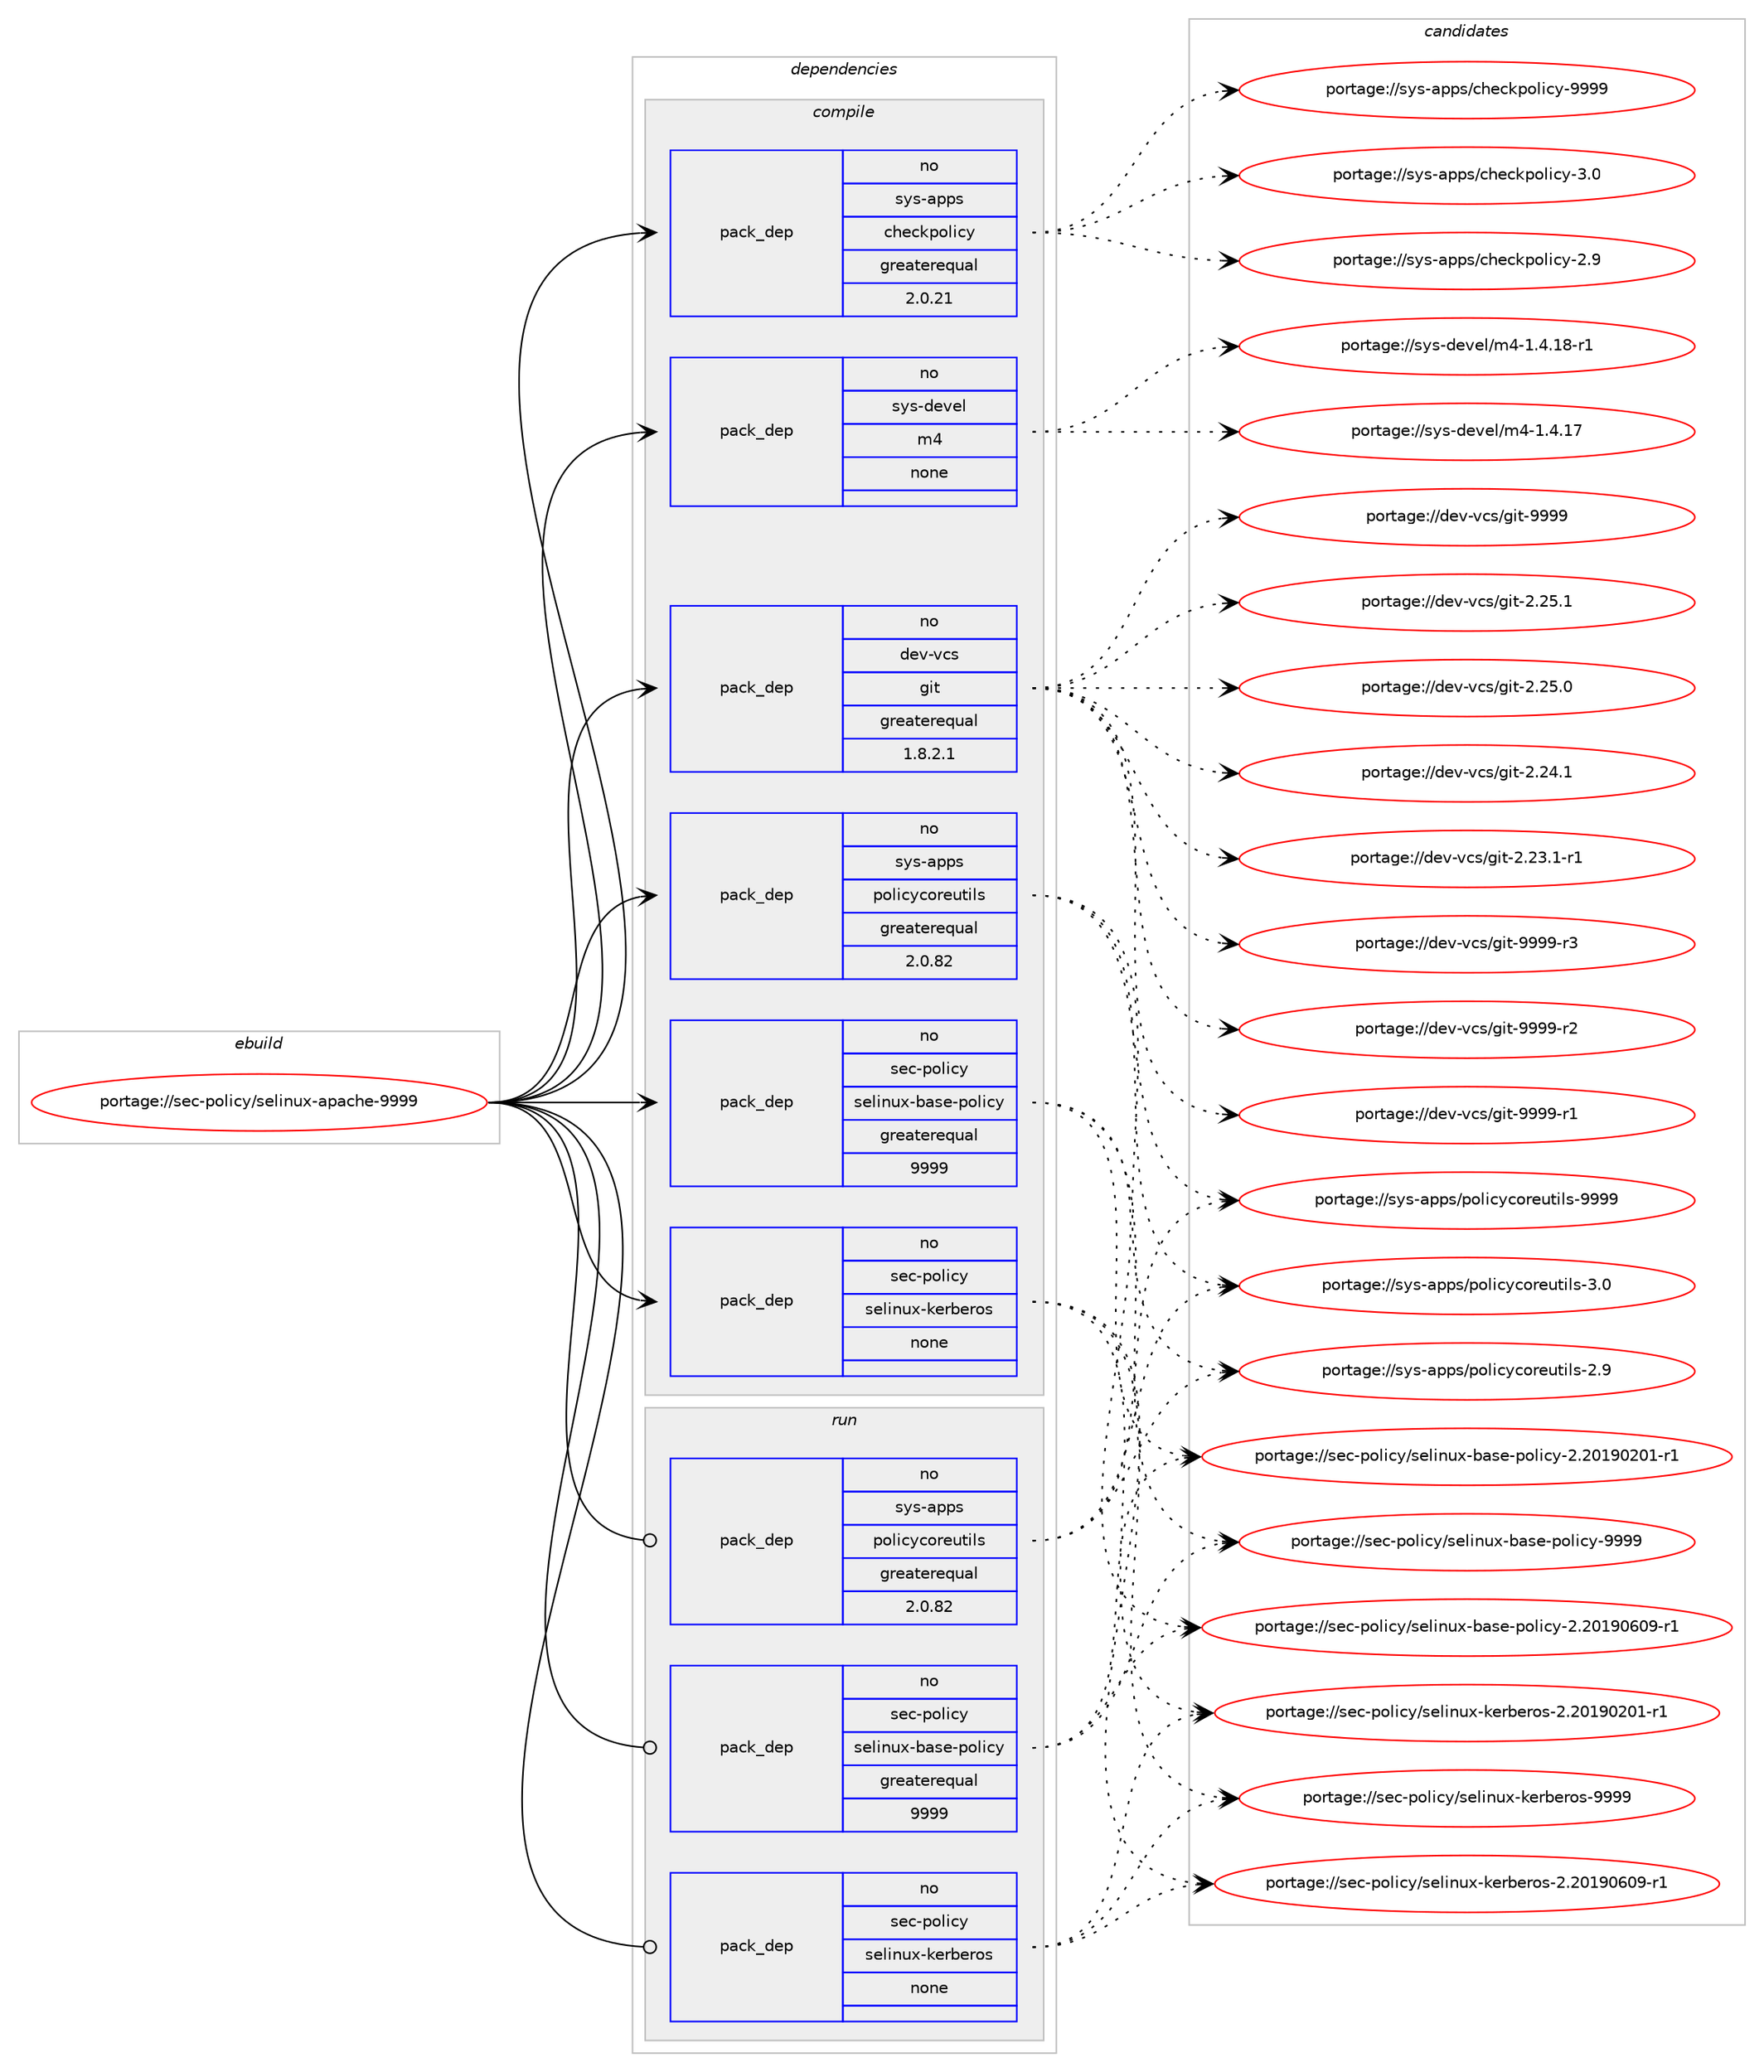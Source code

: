 digraph prolog {

# *************
# Graph options
# *************

newrank=true;
concentrate=true;
compound=true;
graph [rankdir=LR,fontname=Helvetica,fontsize=10,ranksep=1.5];#, ranksep=2.5, nodesep=0.2];
edge  [arrowhead=vee];
node  [fontname=Helvetica,fontsize=10];

# **********
# The ebuild
# **********

subgraph cluster_leftcol {
color=gray;
rank=same;
label=<<i>ebuild</i>>;
id [label="portage://sec-policy/selinux-apache-9999", color=red, width=4, href="../sec-policy/selinux-apache-9999.svg"];
}

# ****************
# The dependencies
# ****************

subgraph cluster_midcol {
color=gray;
label=<<i>dependencies</i>>;
subgraph cluster_compile {
fillcolor="#eeeeee";
style=filled;
label=<<i>compile</i>>;
subgraph pack33528 {
dependency43369 [label=<<TABLE BORDER="0" CELLBORDER="1" CELLSPACING="0" CELLPADDING="4" WIDTH="220"><TR><TD ROWSPAN="6" CELLPADDING="30">pack_dep</TD></TR><TR><TD WIDTH="110">no</TD></TR><TR><TD>dev-vcs</TD></TR><TR><TD>git</TD></TR><TR><TD>greaterequal</TD></TR><TR><TD>1.8.2.1</TD></TR></TABLE>>, shape=none, color=blue];
}
id:e -> dependency43369:w [weight=20,style="solid",arrowhead="vee"];
subgraph pack33529 {
dependency43370 [label=<<TABLE BORDER="0" CELLBORDER="1" CELLSPACING="0" CELLPADDING="4" WIDTH="220"><TR><TD ROWSPAN="6" CELLPADDING="30">pack_dep</TD></TR><TR><TD WIDTH="110">no</TD></TR><TR><TD>sec-policy</TD></TR><TR><TD>selinux-base-policy</TD></TR><TR><TD>greaterequal</TD></TR><TR><TD>9999</TD></TR></TABLE>>, shape=none, color=blue];
}
id:e -> dependency43370:w [weight=20,style="solid",arrowhead="vee"];
subgraph pack33530 {
dependency43371 [label=<<TABLE BORDER="0" CELLBORDER="1" CELLSPACING="0" CELLPADDING="4" WIDTH="220"><TR><TD ROWSPAN="6" CELLPADDING="30">pack_dep</TD></TR><TR><TD WIDTH="110">no</TD></TR><TR><TD>sec-policy</TD></TR><TR><TD>selinux-kerberos</TD></TR><TR><TD>none</TD></TR><TR><TD></TD></TR></TABLE>>, shape=none, color=blue];
}
id:e -> dependency43371:w [weight=20,style="solid",arrowhead="vee"];
subgraph pack33531 {
dependency43372 [label=<<TABLE BORDER="0" CELLBORDER="1" CELLSPACING="0" CELLPADDING="4" WIDTH="220"><TR><TD ROWSPAN="6" CELLPADDING="30">pack_dep</TD></TR><TR><TD WIDTH="110">no</TD></TR><TR><TD>sys-apps</TD></TR><TR><TD>checkpolicy</TD></TR><TR><TD>greaterequal</TD></TR><TR><TD>2.0.21</TD></TR></TABLE>>, shape=none, color=blue];
}
id:e -> dependency43372:w [weight=20,style="solid",arrowhead="vee"];
subgraph pack33532 {
dependency43373 [label=<<TABLE BORDER="0" CELLBORDER="1" CELLSPACING="0" CELLPADDING="4" WIDTH="220"><TR><TD ROWSPAN="6" CELLPADDING="30">pack_dep</TD></TR><TR><TD WIDTH="110">no</TD></TR><TR><TD>sys-apps</TD></TR><TR><TD>policycoreutils</TD></TR><TR><TD>greaterequal</TD></TR><TR><TD>2.0.82</TD></TR></TABLE>>, shape=none, color=blue];
}
id:e -> dependency43373:w [weight=20,style="solid",arrowhead="vee"];
subgraph pack33533 {
dependency43374 [label=<<TABLE BORDER="0" CELLBORDER="1" CELLSPACING="0" CELLPADDING="4" WIDTH="220"><TR><TD ROWSPAN="6" CELLPADDING="30">pack_dep</TD></TR><TR><TD WIDTH="110">no</TD></TR><TR><TD>sys-devel</TD></TR><TR><TD>m4</TD></TR><TR><TD>none</TD></TR><TR><TD></TD></TR></TABLE>>, shape=none, color=blue];
}
id:e -> dependency43374:w [weight=20,style="solid",arrowhead="vee"];
}
subgraph cluster_compileandrun {
fillcolor="#eeeeee";
style=filled;
label=<<i>compile and run</i>>;
}
subgraph cluster_run {
fillcolor="#eeeeee";
style=filled;
label=<<i>run</i>>;
subgraph pack33534 {
dependency43375 [label=<<TABLE BORDER="0" CELLBORDER="1" CELLSPACING="0" CELLPADDING="4" WIDTH="220"><TR><TD ROWSPAN="6" CELLPADDING="30">pack_dep</TD></TR><TR><TD WIDTH="110">no</TD></TR><TR><TD>sec-policy</TD></TR><TR><TD>selinux-base-policy</TD></TR><TR><TD>greaterequal</TD></TR><TR><TD>9999</TD></TR></TABLE>>, shape=none, color=blue];
}
id:e -> dependency43375:w [weight=20,style="solid",arrowhead="odot"];
subgraph pack33535 {
dependency43376 [label=<<TABLE BORDER="0" CELLBORDER="1" CELLSPACING="0" CELLPADDING="4" WIDTH="220"><TR><TD ROWSPAN="6" CELLPADDING="30">pack_dep</TD></TR><TR><TD WIDTH="110">no</TD></TR><TR><TD>sec-policy</TD></TR><TR><TD>selinux-kerberos</TD></TR><TR><TD>none</TD></TR><TR><TD></TD></TR></TABLE>>, shape=none, color=blue];
}
id:e -> dependency43376:w [weight=20,style="solid",arrowhead="odot"];
subgraph pack33536 {
dependency43377 [label=<<TABLE BORDER="0" CELLBORDER="1" CELLSPACING="0" CELLPADDING="4" WIDTH="220"><TR><TD ROWSPAN="6" CELLPADDING="30">pack_dep</TD></TR><TR><TD WIDTH="110">no</TD></TR><TR><TD>sys-apps</TD></TR><TR><TD>policycoreutils</TD></TR><TR><TD>greaterequal</TD></TR><TR><TD>2.0.82</TD></TR></TABLE>>, shape=none, color=blue];
}
id:e -> dependency43377:w [weight=20,style="solid",arrowhead="odot"];
}
}

# **************
# The candidates
# **************

subgraph cluster_choices {
rank=same;
color=gray;
label=<<i>candidates</i>>;

subgraph choice33528 {
color=black;
nodesep=1;
choice10010111845118991154710310511645575757574511451 [label="portage://dev-vcs/git-9999-r3", color=red, width=4,href="../dev-vcs/git-9999-r3.svg"];
choice10010111845118991154710310511645575757574511450 [label="portage://dev-vcs/git-9999-r2", color=red, width=4,href="../dev-vcs/git-9999-r2.svg"];
choice10010111845118991154710310511645575757574511449 [label="portage://dev-vcs/git-9999-r1", color=red, width=4,href="../dev-vcs/git-9999-r1.svg"];
choice1001011184511899115471031051164557575757 [label="portage://dev-vcs/git-9999", color=red, width=4,href="../dev-vcs/git-9999.svg"];
choice10010111845118991154710310511645504650534649 [label="portage://dev-vcs/git-2.25.1", color=red, width=4,href="../dev-vcs/git-2.25.1.svg"];
choice10010111845118991154710310511645504650534648 [label="portage://dev-vcs/git-2.25.0", color=red, width=4,href="../dev-vcs/git-2.25.0.svg"];
choice10010111845118991154710310511645504650524649 [label="portage://dev-vcs/git-2.24.1", color=red, width=4,href="../dev-vcs/git-2.24.1.svg"];
choice100101118451189911547103105116455046505146494511449 [label="portage://dev-vcs/git-2.23.1-r1", color=red, width=4,href="../dev-vcs/git-2.23.1-r1.svg"];
dependency43369:e -> choice10010111845118991154710310511645575757574511451:w [style=dotted,weight="100"];
dependency43369:e -> choice10010111845118991154710310511645575757574511450:w [style=dotted,weight="100"];
dependency43369:e -> choice10010111845118991154710310511645575757574511449:w [style=dotted,weight="100"];
dependency43369:e -> choice1001011184511899115471031051164557575757:w [style=dotted,weight="100"];
dependency43369:e -> choice10010111845118991154710310511645504650534649:w [style=dotted,weight="100"];
dependency43369:e -> choice10010111845118991154710310511645504650534648:w [style=dotted,weight="100"];
dependency43369:e -> choice10010111845118991154710310511645504650524649:w [style=dotted,weight="100"];
dependency43369:e -> choice100101118451189911547103105116455046505146494511449:w [style=dotted,weight="100"];
}
subgraph choice33529 {
color=black;
nodesep=1;
choice1151019945112111108105991214711510110810511011712045989711510145112111108105991214557575757 [label="portage://sec-policy/selinux-base-policy-9999", color=red, width=4,href="../sec-policy/selinux-base-policy-9999.svg"];
choice11510199451121111081059912147115101108105110117120459897115101451121111081059912145504650484957485448574511449 [label="portage://sec-policy/selinux-base-policy-2.20190609-r1", color=red, width=4,href="../sec-policy/selinux-base-policy-2.20190609-r1.svg"];
choice11510199451121111081059912147115101108105110117120459897115101451121111081059912145504650484957485048494511449 [label="portage://sec-policy/selinux-base-policy-2.20190201-r1", color=red, width=4,href="../sec-policy/selinux-base-policy-2.20190201-r1.svg"];
dependency43370:e -> choice1151019945112111108105991214711510110810511011712045989711510145112111108105991214557575757:w [style=dotted,weight="100"];
dependency43370:e -> choice11510199451121111081059912147115101108105110117120459897115101451121111081059912145504650484957485448574511449:w [style=dotted,weight="100"];
dependency43370:e -> choice11510199451121111081059912147115101108105110117120459897115101451121111081059912145504650484957485048494511449:w [style=dotted,weight="100"];
}
subgraph choice33530 {
color=black;
nodesep=1;
choice1151019945112111108105991214711510110810511011712045107101114981011141111154557575757 [label="portage://sec-policy/selinux-kerberos-9999", color=red, width=4,href="../sec-policy/selinux-kerberos-9999.svg"];
choice11510199451121111081059912147115101108105110117120451071011149810111411111545504650484957485448574511449 [label="portage://sec-policy/selinux-kerberos-2.20190609-r1", color=red, width=4,href="../sec-policy/selinux-kerberos-2.20190609-r1.svg"];
choice11510199451121111081059912147115101108105110117120451071011149810111411111545504650484957485048494511449 [label="portage://sec-policy/selinux-kerberos-2.20190201-r1", color=red, width=4,href="../sec-policy/selinux-kerberos-2.20190201-r1.svg"];
dependency43371:e -> choice1151019945112111108105991214711510110810511011712045107101114981011141111154557575757:w [style=dotted,weight="100"];
dependency43371:e -> choice11510199451121111081059912147115101108105110117120451071011149810111411111545504650484957485448574511449:w [style=dotted,weight="100"];
dependency43371:e -> choice11510199451121111081059912147115101108105110117120451071011149810111411111545504650484957485048494511449:w [style=dotted,weight="100"];
}
subgraph choice33531 {
color=black;
nodesep=1;
choice1151211154597112112115479910410199107112111108105991214557575757 [label="portage://sys-apps/checkpolicy-9999", color=red, width=4,href="../sys-apps/checkpolicy-9999.svg"];
choice11512111545971121121154799104101991071121111081059912145514648 [label="portage://sys-apps/checkpolicy-3.0", color=red, width=4,href="../sys-apps/checkpolicy-3.0.svg"];
choice11512111545971121121154799104101991071121111081059912145504657 [label="portage://sys-apps/checkpolicy-2.9", color=red, width=4,href="../sys-apps/checkpolicy-2.9.svg"];
dependency43372:e -> choice1151211154597112112115479910410199107112111108105991214557575757:w [style=dotted,weight="100"];
dependency43372:e -> choice11512111545971121121154799104101991071121111081059912145514648:w [style=dotted,weight="100"];
dependency43372:e -> choice11512111545971121121154799104101991071121111081059912145504657:w [style=dotted,weight="100"];
}
subgraph choice33532 {
color=black;
nodesep=1;
choice11512111545971121121154711211110810599121991111141011171161051081154557575757 [label="portage://sys-apps/policycoreutils-9999", color=red, width=4,href="../sys-apps/policycoreutils-9999.svg"];
choice115121115459711211211547112111108105991219911111410111711610510811545514648 [label="portage://sys-apps/policycoreutils-3.0", color=red, width=4,href="../sys-apps/policycoreutils-3.0.svg"];
choice115121115459711211211547112111108105991219911111410111711610510811545504657 [label="portage://sys-apps/policycoreutils-2.9", color=red, width=4,href="../sys-apps/policycoreutils-2.9.svg"];
dependency43373:e -> choice11512111545971121121154711211110810599121991111141011171161051081154557575757:w [style=dotted,weight="100"];
dependency43373:e -> choice115121115459711211211547112111108105991219911111410111711610510811545514648:w [style=dotted,weight="100"];
dependency43373:e -> choice115121115459711211211547112111108105991219911111410111711610510811545504657:w [style=dotted,weight="100"];
}
subgraph choice33533 {
color=black;
nodesep=1;
choice115121115451001011181011084710952454946524649564511449 [label="portage://sys-devel/m4-1.4.18-r1", color=red, width=4,href="../sys-devel/m4-1.4.18-r1.svg"];
choice11512111545100101118101108471095245494652464955 [label="portage://sys-devel/m4-1.4.17", color=red, width=4,href="../sys-devel/m4-1.4.17.svg"];
dependency43374:e -> choice115121115451001011181011084710952454946524649564511449:w [style=dotted,weight="100"];
dependency43374:e -> choice11512111545100101118101108471095245494652464955:w [style=dotted,weight="100"];
}
subgraph choice33534 {
color=black;
nodesep=1;
choice1151019945112111108105991214711510110810511011712045989711510145112111108105991214557575757 [label="portage://sec-policy/selinux-base-policy-9999", color=red, width=4,href="../sec-policy/selinux-base-policy-9999.svg"];
choice11510199451121111081059912147115101108105110117120459897115101451121111081059912145504650484957485448574511449 [label="portage://sec-policy/selinux-base-policy-2.20190609-r1", color=red, width=4,href="../sec-policy/selinux-base-policy-2.20190609-r1.svg"];
choice11510199451121111081059912147115101108105110117120459897115101451121111081059912145504650484957485048494511449 [label="portage://sec-policy/selinux-base-policy-2.20190201-r1", color=red, width=4,href="../sec-policy/selinux-base-policy-2.20190201-r1.svg"];
dependency43375:e -> choice1151019945112111108105991214711510110810511011712045989711510145112111108105991214557575757:w [style=dotted,weight="100"];
dependency43375:e -> choice11510199451121111081059912147115101108105110117120459897115101451121111081059912145504650484957485448574511449:w [style=dotted,weight="100"];
dependency43375:e -> choice11510199451121111081059912147115101108105110117120459897115101451121111081059912145504650484957485048494511449:w [style=dotted,weight="100"];
}
subgraph choice33535 {
color=black;
nodesep=1;
choice1151019945112111108105991214711510110810511011712045107101114981011141111154557575757 [label="portage://sec-policy/selinux-kerberos-9999", color=red, width=4,href="../sec-policy/selinux-kerberos-9999.svg"];
choice11510199451121111081059912147115101108105110117120451071011149810111411111545504650484957485448574511449 [label="portage://sec-policy/selinux-kerberos-2.20190609-r1", color=red, width=4,href="../sec-policy/selinux-kerberos-2.20190609-r1.svg"];
choice11510199451121111081059912147115101108105110117120451071011149810111411111545504650484957485048494511449 [label="portage://sec-policy/selinux-kerberos-2.20190201-r1", color=red, width=4,href="../sec-policy/selinux-kerberos-2.20190201-r1.svg"];
dependency43376:e -> choice1151019945112111108105991214711510110810511011712045107101114981011141111154557575757:w [style=dotted,weight="100"];
dependency43376:e -> choice11510199451121111081059912147115101108105110117120451071011149810111411111545504650484957485448574511449:w [style=dotted,weight="100"];
dependency43376:e -> choice11510199451121111081059912147115101108105110117120451071011149810111411111545504650484957485048494511449:w [style=dotted,weight="100"];
}
subgraph choice33536 {
color=black;
nodesep=1;
choice11512111545971121121154711211110810599121991111141011171161051081154557575757 [label="portage://sys-apps/policycoreutils-9999", color=red, width=4,href="../sys-apps/policycoreutils-9999.svg"];
choice115121115459711211211547112111108105991219911111410111711610510811545514648 [label="portage://sys-apps/policycoreutils-3.0", color=red, width=4,href="../sys-apps/policycoreutils-3.0.svg"];
choice115121115459711211211547112111108105991219911111410111711610510811545504657 [label="portage://sys-apps/policycoreutils-2.9", color=red, width=4,href="../sys-apps/policycoreutils-2.9.svg"];
dependency43377:e -> choice11512111545971121121154711211110810599121991111141011171161051081154557575757:w [style=dotted,weight="100"];
dependency43377:e -> choice115121115459711211211547112111108105991219911111410111711610510811545514648:w [style=dotted,weight="100"];
dependency43377:e -> choice115121115459711211211547112111108105991219911111410111711610510811545504657:w [style=dotted,weight="100"];
}
}

}
